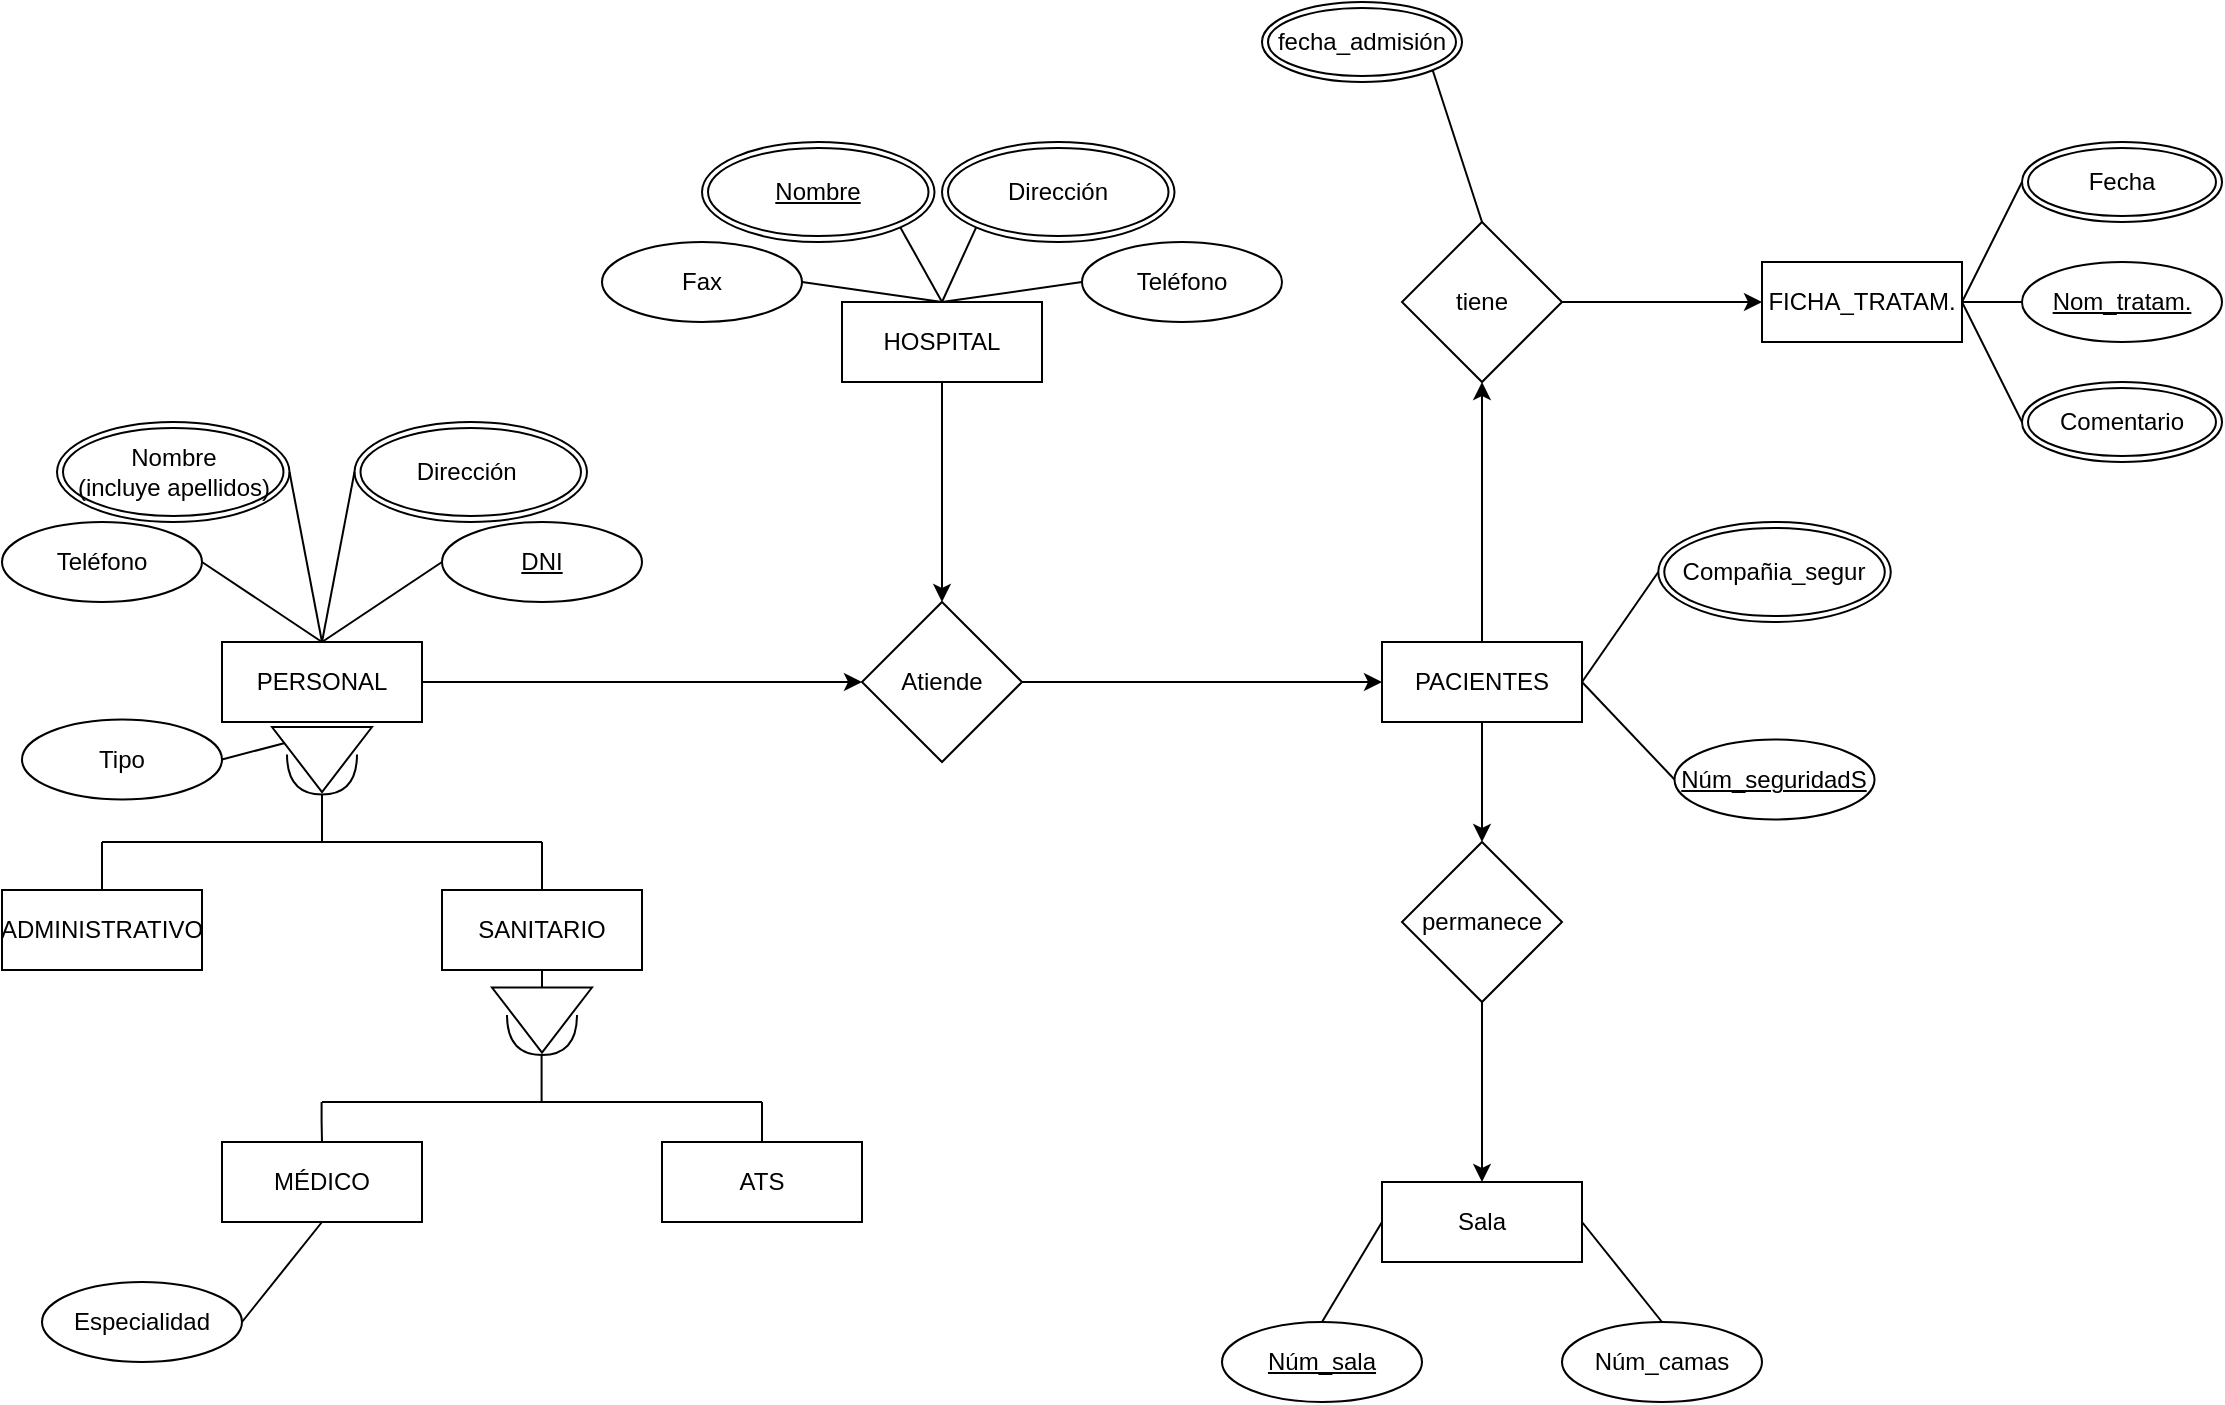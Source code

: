 <mxfile version="22.0.4" type="device">
  <diagram name="Página-1" id="XsXsVFwwkH-qLdA6Rkb0">
    <mxGraphModel dx="1393" dy="1585" grid="1" gridSize="10" guides="1" tooltips="1" connect="1" arrows="1" fold="1" page="1" pageScale="1" pageWidth="1169" pageHeight="827" math="0" shadow="0">
      <root>
        <mxCell id="0" />
        <mxCell id="1" parent="0" />
        <mxCell id="9dnLwGxHg17GgCTM5fTW-45" style="edgeStyle=orthogonalEdgeStyle;rounded=0;orthogonalLoop=1;jettySize=auto;html=1;exitX=0.5;exitY=1;exitDx=0;exitDy=0;entryX=0.5;entryY=0;entryDx=0;entryDy=0;" edge="1" parent="1" source="9dnLwGxHg17GgCTM5fTW-1" target="9dnLwGxHg17GgCTM5fTW-42">
          <mxGeometry relative="1" as="geometry" />
        </mxCell>
        <mxCell id="9dnLwGxHg17GgCTM5fTW-1" value="HOSPITAL" style="whiteSpace=wrap;html=1;align=center;" vertex="1" parent="1">
          <mxGeometry x="520" y="100" width="100" height="40" as="geometry" />
        </mxCell>
        <mxCell id="9dnLwGxHg17GgCTM5fTW-43" value="" style="edgeStyle=orthogonalEdgeStyle;rounded=0;orthogonalLoop=1;jettySize=auto;html=1;" edge="1" parent="1" source="9dnLwGxHg17GgCTM5fTW-2" target="9dnLwGxHg17GgCTM5fTW-42">
          <mxGeometry relative="1" as="geometry" />
        </mxCell>
        <mxCell id="9dnLwGxHg17GgCTM5fTW-2" value="PERSONAL" style="whiteSpace=wrap;html=1;align=center;" vertex="1" parent="1">
          <mxGeometry x="210" y="270" width="100" height="40" as="geometry" />
        </mxCell>
        <mxCell id="9dnLwGxHg17GgCTM5fTW-64" value="" style="edgeStyle=orthogonalEdgeStyle;rounded=0;orthogonalLoop=1;jettySize=auto;html=1;" edge="1" parent="1" source="9dnLwGxHg17GgCTM5fTW-3" target="9dnLwGxHg17GgCTM5fTW-63">
          <mxGeometry relative="1" as="geometry" />
        </mxCell>
        <mxCell id="9dnLwGxHg17GgCTM5fTW-73" value="" style="edgeStyle=orthogonalEdgeStyle;rounded=0;orthogonalLoop=1;jettySize=auto;html=1;" edge="1" parent="1" source="9dnLwGxHg17GgCTM5fTW-3" target="9dnLwGxHg17GgCTM5fTW-72">
          <mxGeometry relative="1" as="geometry" />
        </mxCell>
        <mxCell id="9dnLwGxHg17GgCTM5fTW-3" value="PACIENTES" style="whiteSpace=wrap;html=1;align=center;" vertex="1" parent="1">
          <mxGeometry x="790" y="270" width="100" height="40" as="geometry" />
        </mxCell>
        <mxCell id="9dnLwGxHg17GgCTM5fTW-4" value="MÉDICO" style="whiteSpace=wrap;html=1;align=center;" vertex="1" parent="1">
          <mxGeometry x="210" y="520" width="100" height="40" as="geometry" />
        </mxCell>
        <mxCell id="9dnLwGxHg17GgCTM5fTW-5" value="SANITARIO" style="whiteSpace=wrap;html=1;align=center;" vertex="1" parent="1">
          <mxGeometry x="320" y="394" width="100" height="40" as="geometry" />
        </mxCell>
        <mxCell id="9dnLwGxHg17GgCTM5fTW-6" value="ADMINISTRATIVO" style="whiteSpace=wrap;html=1;align=center;" vertex="1" parent="1">
          <mxGeometry x="100" y="394" width="100" height="40" as="geometry" />
        </mxCell>
        <mxCell id="9dnLwGxHg17GgCTM5fTW-7" value="ATS" style="whiteSpace=wrap;html=1;align=center;" vertex="1" parent="1">
          <mxGeometry x="430" y="520" width="100" height="40" as="geometry" />
        </mxCell>
        <mxCell id="9dnLwGxHg17GgCTM5fTW-8" value="" style="triangle;whiteSpace=wrap;html=1;rotation=90;" vertex="1" parent="1">
          <mxGeometry x="243.75" y="303.75" width="32.5" height="50" as="geometry" />
        </mxCell>
        <mxCell id="9dnLwGxHg17GgCTM5fTW-9" value="" style="shape=requiredInterface;html=1;verticalLabelPosition=bottom;sketch=0;rotation=90;" vertex="1" parent="1">
          <mxGeometry x="250" y="318.75" width="20" height="35" as="geometry" />
        </mxCell>
        <mxCell id="9dnLwGxHg17GgCTM5fTW-10" value="" style="endArrow=none;html=1;rounded=0;entryX=1;entryY=0.5;entryDx=0;entryDy=0;entryPerimeter=0;" edge="1" parent="1" target="9dnLwGxHg17GgCTM5fTW-9">
          <mxGeometry width="50" height="50" relative="1" as="geometry">
            <mxPoint x="260" y="370" as="sourcePoint" />
            <mxPoint x="610" y="470" as="targetPoint" />
          </mxGeometry>
        </mxCell>
        <mxCell id="9dnLwGxHg17GgCTM5fTW-12" value="" style="endArrow=none;html=1;rounded=0;entryX=1;entryY=0.5;entryDx=0;entryDy=0;entryPerimeter=0;" edge="1" parent="1">
          <mxGeometry width="50" height="50" relative="1" as="geometry">
            <mxPoint x="370" y="370" as="sourcePoint" />
            <mxPoint x="260" y="370" as="targetPoint" />
            <Array as="points">
              <mxPoint x="300" y="370" />
            </Array>
          </mxGeometry>
        </mxCell>
        <mxCell id="9dnLwGxHg17GgCTM5fTW-13" value="" style="endArrow=none;html=1;rounded=0;entryX=1;entryY=0.5;entryDx=0;entryDy=0;entryPerimeter=0;" edge="1" parent="1">
          <mxGeometry width="50" height="50" relative="1" as="geometry">
            <mxPoint x="260" y="370" as="sourcePoint" />
            <mxPoint x="150" y="370" as="targetPoint" />
            <Array as="points">
              <mxPoint x="190" y="370" />
            </Array>
          </mxGeometry>
        </mxCell>
        <mxCell id="9dnLwGxHg17GgCTM5fTW-14" value="" style="endArrow=none;html=1;rounded=0;entryX=0.5;entryY=0;entryDx=0;entryDy=0;" edge="1" parent="1" target="9dnLwGxHg17GgCTM5fTW-5">
          <mxGeometry width="50" height="50" relative="1" as="geometry">
            <mxPoint x="370" y="370" as="sourcePoint" />
            <mxPoint x="280" y="390" as="targetPoint" />
            <Array as="points" />
          </mxGeometry>
        </mxCell>
        <mxCell id="9dnLwGxHg17GgCTM5fTW-15" value="" style="endArrow=none;html=1;rounded=0;entryX=0.5;entryY=0;entryDx=0;entryDy=0;" edge="1" parent="1" target="9dnLwGxHg17GgCTM5fTW-6">
          <mxGeometry width="50" height="50" relative="1" as="geometry">
            <mxPoint x="150" y="370" as="sourcePoint" />
            <mxPoint x="150" y="394" as="targetPoint" />
            <Array as="points" />
          </mxGeometry>
        </mxCell>
        <mxCell id="9dnLwGxHg17GgCTM5fTW-16" value="" style="triangle;whiteSpace=wrap;html=1;rotation=90;" vertex="1" parent="1">
          <mxGeometry x="353.75" y="434" width="32.5" height="50" as="geometry" />
        </mxCell>
        <mxCell id="9dnLwGxHg17GgCTM5fTW-17" value="" style="shape=requiredInterface;html=1;verticalLabelPosition=bottom;sketch=0;rotation=90;" vertex="1" parent="1">
          <mxGeometry x="360" y="449" width="20" height="35" as="geometry" />
        </mxCell>
        <mxCell id="9dnLwGxHg17GgCTM5fTW-19" value="" style="endArrow=none;html=1;rounded=0;entryX=1;entryY=0.5;entryDx=0;entryDy=0;entryPerimeter=0;" edge="1" parent="1">
          <mxGeometry width="50" height="50" relative="1" as="geometry">
            <mxPoint x="369.8" y="500" as="sourcePoint" />
            <mxPoint x="369.8" y="476" as="targetPoint" />
          </mxGeometry>
        </mxCell>
        <mxCell id="9dnLwGxHg17GgCTM5fTW-20" value="" style="endArrow=none;html=1;rounded=0;entryX=1;entryY=0.5;entryDx=0;entryDy=0;entryPerimeter=0;" edge="1" parent="1">
          <mxGeometry width="50" height="50" relative="1" as="geometry">
            <mxPoint x="480" y="500" as="sourcePoint" />
            <mxPoint x="370" y="500" as="targetPoint" />
            <Array as="points">
              <mxPoint x="410" y="500" />
            </Array>
          </mxGeometry>
        </mxCell>
        <mxCell id="9dnLwGxHg17GgCTM5fTW-21" value="" style="endArrow=none;html=1;rounded=0;entryX=1;entryY=0.5;entryDx=0;entryDy=0;entryPerimeter=0;" edge="1" parent="1">
          <mxGeometry width="50" height="50" relative="1" as="geometry">
            <mxPoint x="370" y="500" as="sourcePoint" />
            <mxPoint x="260" y="500" as="targetPoint" />
            <Array as="points">
              <mxPoint x="300" y="500" />
            </Array>
          </mxGeometry>
        </mxCell>
        <mxCell id="9dnLwGxHg17GgCTM5fTW-22" value="" style="endArrow=none;html=1;rounded=0;entryX=0.5;entryY=0;entryDx=0;entryDy=0;" edge="1" parent="1" target="9dnLwGxHg17GgCTM5fTW-7">
          <mxGeometry width="50" height="50" relative="1" as="geometry">
            <mxPoint x="480" y="500" as="sourcePoint" />
            <mxPoint x="390" y="520" as="targetPoint" />
            <Array as="points">
              <mxPoint x="480" y="510" />
            </Array>
          </mxGeometry>
        </mxCell>
        <mxCell id="9dnLwGxHg17GgCTM5fTW-23" value="" style="endArrow=none;html=1;rounded=0;entryX=0.5;entryY=0;entryDx=0;entryDy=0;" edge="1" parent="1" target="9dnLwGxHg17GgCTM5fTW-4">
          <mxGeometry width="50" height="50" relative="1" as="geometry">
            <mxPoint x="259.8" y="500" as="sourcePoint" />
            <mxPoint x="259.8" y="520" as="targetPoint" />
            <Array as="points">
              <mxPoint x="259.8" y="510" />
            </Array>
          </mxGeometry>
        </mxCell>
        <mxCell id="9dnLwGxHg17GgCTM5fTW-29" value="" style="endArrow=none;html=1;rounded=0;entryX=0.246;entryY=0.87;entryDx=0;entryDy=0;entryPerimeter=0;exitX=1;exitY=0.5;exitDx=0;exitDy=0;" edge="1" parent="1" source="9dnLwGxHg17GgCTM5fTW-30" target="9dnLwGxHg17GgCTM5fTW-8">
          <mxGeometry width="50" height="50" relative="1" as="geometry">
            <mxPoint x="200" y="320" as="sourcePoint" />
            <mxPoint x="430" y="520" as="targetPoint" />
          </mxGeometry>
        </mxCell>
        <mxCell id="9dnLwGxHg17GgCTM5fTW-30" value="Tipo" style="ellipse;whiteSpace=wrap;html=1;align=center;" vertex="1" parent="1">
          <mxGeometry x="110" y="308.75" width="100" height="40" as="geometry" />
        </mxCell>
        <mxCell id="9dnLwGxHg17GgCTM5fTW-31" value="Especialidad" style="ellipse;whiteSpace=wrap;html=1;align=center;" vertex="1" parent="1">
          <mxGeometry x="120" y="590" width="100" height="40" as="geometry" />
        </mxCell>
        <mxCell id="9dnLwGxHg17GgCTM5fTW-32" value="" style="endArrow=none;html=1;rounded=0;entryX=0.5;entryY=1;entryDx=0;entryDy=0;exitX=1;exitY=0.5;exitDx=0;exitDy=0;" edge="1" parent="1" source="9dnLwGxHg17GgCTM5fTW-31" target="9dnLwGxHg17GgCTM5fTW-4">
          <mxGeometry width="50" height="50" relative="1" as="geometry">
            <mxPoint x="380" y="510" as="sourcePoint" />
            <mxPoint x="270" y="510" as="targetPoint" />
            <Array as="points" />
          </mxGeometry>
        </mxCell>
        <mxCell id="9dnLwGxHg17GgCTM5fTW-33" value="" style="endArrow=none;html=1;rounded=0;exitX=0;exitY=0.5;exitDx=0;exitDy=0;entryX=0.5;entryY=1;entryDx=0;entryDy=0;" edge="1" parent="1" source="9dnLwGxHg17GgCTM5fTW-16" target="9dnLwGxHg17GgCTM5fTW-5">
          <mxGeometry width="50" height="50" relative="1" as="geometry">
            <mxPoint x="380" y="380" as="sourcePoint" />
            <mxPoint x="370" y="440" as="targetPoint" />
            <Array as="points" />
          </mxGeometry>
        </mxCell>
        <mxCell id="9dnLwGxHg17GgCTM5fTW-34" value="DNI" style="ellipse;whiteSpace=wrap;html=1;align=center;fontStyle=4;" vertex="1" parent="1">
          <mxGeometry x="320" y="210" width="100" height="40" as="geometry" />
        </mxCell>
        <mxCell id="9dnLwGxHg17GgCTM5fTW-35" value="Nombre&lt;br&gt;(incluye apellidos)" style="ellipse;shape=doubleEllipse;margin=3;whiteSpace=wrap;html=1;align=center;" vertex="1" parent="1">
          <mxGeometry x="127.5" y="160" width="116.25" height="50" as="geometry" />
        </mxCell>
        <mxCell id="9dnLwGxHg17GgCTM5fTW-36" value="Dirección&lt;span style=&quot;white-space: pre;&quot;&gt;&#x9;&lt;/span&gt;" style="ellipse;shape=doubleEllipse;margin=3;whiteSpace=wrap;html=1;align=center;" vertex="1" parent="1">
          <mxGeometry x="276.25" y="160" width="116.25" height="50" as="geometry" />
        </mxCell>
        <mxCell id="9dnLwGxHg17GgCTM5fTW-37" value="Teléfono" style="ellipse;whiteSpace=wrap;html=1;align=center;" vertex="1" parent="1">
          <mxGeometry x="100" y="210" width="100" height="40" as="geometry" />
        </mxCell>
        <mxCell id="9dnLwGxHg17GgCTM5fTW-38" value="" style="endArrow=none;html=1;rounded=0;entryX=0.5;entryY=0;entryDx=0;entryDy=0;exitX=0;exitY=0.5;exitDx=0;exitDy=0;" edge="1" parent="1" source="9dnLwGxHg17GgCTM5fTW-34" target="9dnLwGxHg17GgCTM5fTW-2">
          <mxGeometry width="50" height="50" relative="1" as="geometry">
            <mxPoint x="270" y="380" as="sourcePoint" />
            <mxPoint x="160" y="380" as="targetPoint" />
            <Array as="points" />
          </mxGeometry>
        </mxCell>
        <mxCell id="9dnLwGxHg17GgCTM5fTW-39" value="" style="endArrow=none;html=1;rounded=0;exitX=0;exitY=0.5;exitDx=0;exitDy=0;" edge="1" parent="1" source="9dnLwGxHg17GgCTM5fTW-36">
          <mxGeometry width="50" height="50" relative="1" as="geometry">
            <mxPoint x="330" y="240" as="sourcePoint" />
            <mxPoint x="260" y="270" as="targetPoint" />
            <Array as="points" />
          </mxGeometry>
        </mxCell>
        <mxCell id="9dnLwGxHg17GgCTM5fTW-40" value="" style="endArrow=none;html=1;rounded=0;entryX=0.5;entryY=0;entryDx=0;entryDy=0;exitX=1;exitY=0.5;exitDx=0;exitDy=0;" edge="1" parent="1" source="9dnLwGxHg17GgCTM5fTW-35" target="9dnLwGxHg17GgCTM5fTW-2">
          <mxGeometry width="50" height="50" relative="1" as="geometry">
            <mxPoint x="340" y="250" as="sourcePoint" />
            <mxPoint x="280" y="290" as="targetPoint" />
            <Array as="points" />
          </mxGeometry>
        </mxCell>
        <mxCell id="9dnLwGxHg17GgCTM5fTW-41" value="" style="endArrow=none;html=1;rounded=0;entryX=0.5;entryY=0;entryDx=0;entryDy=0;exitX=1;exitY=0.5;exitDx=0;exitDy=0;" edge="1" parent="1" source="9dnLwGxHg17GgCTM5fTW-37" target="9dnLwGxHg17GgCTM5fTW-2">
          <mxGeometry width="50" height="50" relative="1" as="geometry">
            <mxPoint x="350" y="260" as="sourcePoint" />
            <mxPoint x="290" y="300" as="targetPoint" />
            <Array as="points" />
          </mxGeometry>
        </mxCell>
        <mxCell id="9dnLwGxHg17GgCTM5fTW-44" style="edgeStyle=orthogonalEdgeStyle;rounded=0;orthogonalLoop=1;jettySize=auto;html=1;exitX=1;exitY=0.5;exitDx=0;exitDy=0;" edge="1" parent="1" source="9dnLwGxHg17GgCTM5fTW-42" target="9dnLwGxHg17GgCTM5fTW-3">
          <mxGeometry relative="1" as="geometry" />
        </mxCell>
        <mxCell id="9dnLwGxHg17GgCTM5fTW-42" value="Atiende" style="rhombus;whiteSpace=wrap;html=1;" vertex="1" parent="1">
          <mxGeometry x="530" y="250" width="80" height="80" as="geometry" />
        </mxCell>
        <mxCell id="9dnLwGxHg17GgCTM5fTW-46" value="Dirección" style="ellipse;shape=doubleEllipse;margin=3;whiteSpace=wrap;html=1;align=center;" vertex="1" parent="1">
          <mxGeometry x="570" y="20" width="116.25" height="50" as="geometry" />
        </mxCell>
        <mxCell id="9dnLwGxHg17GgCTM5fTW-47" value="&lt;u&gt;Nombre&lt;/u&gt;" style="ellipse;shape=doubleEllipse;margin=3;whiteSpace=wrap;html=1;align=center;" vertex="1" parent="1">
          <mxGeometry x="450" y="20" width="116.25" height="50" as="geometry" />
        </mxCell>
        <mxCell id="9dnLwGxHg17GgCTM5fTW-48" value="Teléfono" style="ellipse;whiteSpace=wrap;html=1;align=center;" vertex="1" parent="1">
          <mxGeometry x="640" y="70" width="100" height="40" as="geometry" />
        </mxCell>
        <mxCell id="9dnLwGxHg17GgCTM5fTW-49" value="Fax" style="ellipse;whiteSpace=wrap;html=1;align=center;" vertex="1" parent="1">
          <mxGeometry x="400" y="70" width="100" height="40" as="geometry" />
        </mxCell>
        <mxCell id="9dnLwGxHg17GgCTM5fTW-50" value="" style="endArrow=none;html=1;rounded=0;entryX=0.5;entryY=0;entryDx=0;entryDy=0;exitX=0;exitY=0.5;exitDx=0;exitDy=0;" edge="1" parent="1" source="9dnLwGxHg17GgCTM5fTW-48" target="9dnLwGxHg17GgCTM5fTW-1">
          <mxGeometry width="50" height="50" relative="1" as="geometry">
            <mxPoint x="680" y="150" as="sourcePoint" />
            <mxPoint x="620" y="190" as="targetPoint" />
            <Array as="points" />
          </mxGeometry>
        </mxCell>
        <mxCell id="9dnLwGxHg17GgCTM5fTW-51" value="" style="endArrow=none;html=1;rounded=0;entryX=0.5;entryY=0;entryDx=0;entryDy=0;exitX=1;exitY=0.5;exitDx=0;exitDy=0;" edge="1" parent="1" source="9dnLwGxHg17GgCTM5fTW-49" target="9dnLwGxHg17GgCTM5fTW-1">
          <mxGeometry width="50" height="50" relative="1" as="geometry">
            <mxPoint x="690" y="160" as="sourcePoint" />
            <mxPoint x="630" y="200" as="targetPoint" />
            <Array as="points" />
          </mxGeometry>
        </mxCell>
        <mxCell id="9dnLwGxHg17GgCTM5fTW-53" value="" style="endArrow=none;html=1;rounded=0;entryX=0.5;entryY=0;entryDx=0;entryDy=0;exitX=1;exitY=1;exitDx=0;exitDy=0;" edge="1" parent="1" source="9dnLwGxHg17GgCTM5fTW-47" target="9dnLwGxHg17GgCTM5fTW-1">
          <mxGeometry width="50" height="50" relative="1" as="geometry">
            <mxPoint x="700" y="170" as="sourcePoint" />
            <mxPoint x="640" y="210" as="targetPoint" />
            <Array as="points" />
          </mxGeometry>
        </mxCell>
        <mxCell id="9dnLwGxHg17GgCTM5fTW-54" value="" style="endArrow=none;html=1;rounded=0;entryX=0.5;entryY=0;entryDx=0;entryDy=0;exitX=0;exitY=1;exitDx=0;exitDy=0;" edge="1" parent="1" source="9dnLwGxHg17GgCTM5fTW-46" target="9dnLwGxHg17GgCTM5fTW-1">
          <mxGeometry width="50" height="50" relative="1" as="geometry">
            <mxPoint x="710" y="180" as="sourcePoint" />
            <mxPoint x="650" y="220" as="targetPoint" />
            <Array as="points" />
          </mxGeometry>
        </mxCell>
        <mxCell id="9dnLwGxHg17GgCTM5fTW-55" value="Núm_seguridadS" style="ellipse;whiteSpace=wrap;html=1;align=center;fontStyle=4;" vertex="1" parent="1">
          <mxGeometry x="936.26" y="318.75" width="100" height="40" as="geometry" />
        </mxCell>
        <mxCell id="9dnLwGxHg17GgCTM5fTW-57" value="Compañia_segur" style="ellipse;shape=doubleEllipse;margin=3;whiteSpace=wrap;html=1;align=center;" vertex="1" parent="1">
          <mxGeometry x="928.14" y="210" width="116.25" height="50" as="geometry" />
        </mxCell>
        <mxCell id="9dnLwGxHg17GgCTM5fTW-60" value="" style="endArrow=none;html=1;rounded=0;entryX=1;entryY=0.5;entryDx=0;entryDy=0;exitX=0;exitY=0.5;exitDx=0;exitDy=0;" edge="1" parent="1" source="9dnLwGxHg17GgCTM5fTW-55" target="9dnLwGxHg17GgCTM5fTW-3">
          <mxGeometry width="50" height="50" relative="1" as="geometry">
            <mxPoint x="875" y="384" as="sourcePoint" />
            <mxPoint x="805" y="394" as="targetPoint" />
            <Array as="points" />
          </mxGeometry>
        </mxCell>
        <mxCell id="9dnLwGxHg17GgCTM5fTW-62" value="" style="endArrow=none;html=1;rounded=0;entryX=1;entryY=0.5;entryDx=0;entryDy=0;exitX=0;exitY=0.5;exitDx=0;exitDy=0;" edge="1" parent="1" source="9dnLwGxHg17GgCTM5fTW-57" target="9dnLwGxHg17GgCTM5fTW-3">
          <mxGeometry width="50" height="50" relative="1" as="geometry">
            <mxPoint x="895" y="404" as="sourcePoint" />
            <mxPoint x="825" y="414" as="targetPoint" />
            <Array as="points" />
          </mxGeometry>
        </mxCell>
        <mxCell id="9dnLwGxHg17GgCTM5fTW-66" value="" style="edgeStyle=orthogonalEdgeStyle;rounded=0;orthogonalLoop=1;jettySize=auto;html=1;entryX=0.5;entryY=0;entryDx=0;entryDy=0;" edge="1" parent="1" source="9dnLwGxHg17GgCTM5fTW-63" target="9dnLwGxHg17GgCTM5fTW-67">
          <mxGeometry relative="1" as="geometry">
            <mxPoint x="840" y="540" as="targetPoint" />
          </mxGeometry>
        </mxCell>
        <mxCell id="9dnLwGxHg17GgCTM5fTW-63" value="permanece" style="rhombus;whiteSpace=wrap;html=1;" vertex="1" parent="1">
          <mxGeometry x="800" y="370" width="80" height="80" as="geometry" />
        </mxCell>
        <mxCell id="9dnLwGxHg17GgCTM5fTW-67" value="Sala" style="whiteSpace=wrap;html=1;align=center;" vertex="1" parent="1">
          <mxGeometry x="790" y="540" width="100" height="40" as="geometry" />
        </mxCell>
        <mxCell id="9dnLwGxHg17GgCTM5fTW-68" value="Núm_sala" style="ellipse;whiteSpace=wrap;html=1;align=center;fontStyle=4;" vertex="1" parent="1">
          <mxGeometry x="710" y="610" width="100" height="40" as="geometry" />
        </mxCell>
        <mxCell id="9dnLwGxHg17GgCTM5fTW-69" value="" style="endArrow=none;html=1;rounded=0;entryX=0;entryY=0.5;entryDx=0;entryDy=0;exitX=0.5;exitY=0;exitDx=0;exitDy=0;" edge="1" parent="1" source="9dnLwGxHg17GgCTM5fTW-68" target="9dnLwGxHg17GgCTM5fTW-67">
          <mxGeometry width="50" height="50" relative="1" as="geometry">
            <mxPoint x="905" y="414" as="sourcePoint" />
            <mxPoint x="835" y="424" as="targetPoint" />
            <Array as="points" />
          </mxGeometry>
        </mxCell>
        <mxCell id="9dnLwGxHg17GgCTM5fTW-70" value="Núm_camas" style="ellipse;whiteSpace=wrap;html=1;align=center;" vertex="1" parent="1">
          <mxGeometry x="880" y="610" width="100" height="40" as="geometry" />
        </mxCell>
        <mxCell id="9dnLwGxHg17GgCTM5fTW-71" value="" style="endArrow=none;html=1;rounded=0;entryX=1;entryY=0.5;entryDx=0;entryDy=0;exitX=0.5;exitY=0;exitDx=0;exitDy=0;" edge="1" parent="1" source="9dnLwGxHg17GgCTM5fTW-70" target="9dnLwGxHg17GgCTM5fTW-67">
          <mxGeometry width="50" height="50" relative="1" as="geometry">
            <mxPoint x="915" y="424" as="sourcePoint" />
            <mxPoint x="845" y="434" as="targetPoint" />
            <Array as="points" />
          </mxGeometry>
        </mxCell>
        <mxCell id="9dnLwGxHg17GgCTM5fTW-75" style="edgeStyle=orthogonalEdgeStyle;rounded=0;orthogonalLoop=1;jettySize=auto;html=1;exitX=1;exitY=0.5;exitDx=0;exitDy=0;" edge="1" parent="1" source="9dnLwGxHg17GgCTM5fTW-72" target="9dnLwGxHg17GgCTM5fTW-74">
          <mxGeometry relative="1" as="geometry" />
        </mxCell>
        <mxCell id="9dnLwGxHg17GgCTM5fTW-72" value="tiene" style="rhombus;whiteSpace=wrap;html=1;" vertex="1" parent="1">
          <mxGeometry x="800" y="60" width="80" height="80" as="geometry" />
        </mxCell>
        <mxCell id="9dnLwGxHg17GgCTM5fTW-74" value="FICHA_TRATAM." style="whiteSpace=wrap;html=1;align=center;" vertex="1" parent="1">
          <mxGeometry x="980" y="80" width="100" height="40" as="geometry" />
        </mxCell>
        <mxCell id="9dnLwGxHg17GgCTM5fTW-77" value="fecha_admisión" style="ellipse;shape=doubleEllipse;margin=3;whiteSpace=wrap;html=1;align=center;" vertex="1" parent="1">
          <mxGeometry x="730" y="-50" width="100" height="40" as="geometry" />
        </mxCell>
        <mxCell id="9dnLwGxHg17GgCTM5fTW-78" value="" style="endArrow=none;html=1;rounded=0;entryX=1;entryY=1;entryDx=0;entryDy=0;exitX=0.5;exitY=0;exitDx=0;exitDy=0;" edge="1" parent="1" source="9dnLwGxHg17GgCTM5fTW-72" target="9dnLwGxHg17GgCTM5fTW-77">
          <mxGeometry relative="1" as="geometry">
            <mxPoint x="660" y="60" as="sourcePoint" />
            <mxPoint x="820" y="60" as="targetPoint" />
          </mxGeometry>
        </mxCell>
        <mxCell id="9dnLwGxHg17GgCTM5fTW-79" value="Fecha" style="ellipse;shape=doubleEllipse;margin=3;whiteSpace=wrap;html=1;align=center;" vertex="1" parent="1">
          <mxGeometry x="1110" y="20" width="100" height="40" as="geometry" />
        </mxCell>
        <mxCell id="9dnLwGxHg17GgCTM5fTW-80" value="Comentario" style="ellipse;shape=doubleEllipse;margin=3;whiteSpace=wrap;html=1;align=center;" vertex="1" parent="1">
          <mxGeometry x="1110" y="140" width="100" height="40" as="geometry" />
        </mxCell>
        <mxCell id="9dnLwGxHg17GgCTM5fTW-82" value="Nom_tratam." style="ellipse;whiteSpace=wrap;html=1;align=center;fontStyle=4;" vertex="1" parent="1">
          <mxGeometry x="1110" y="80" width="100" height="40" as="geometry" />
        </mxCell>
        <mxCell id="9dnLwGxHg17GgCTM5fTW-83" value="" style="endArrow=none;html=1;rounded=0;entryX=0;entryY=0.5;entryDx=0;entryDy=0;exitX=1;exitY=0.5;exitDx=0;exitDy=0;" edge="1" parent="1" source="9dnLwGxHg17GgCTM5fTW-74" target="9dnLwGxHg17GgCTM5fTW-82">
          <mxGeometry relative="1" as="geometry">
            <mxPoint x="1120" y="260" as="sourcePoint" />
            <mxPoint x="1280" y="260" as="targetPoint" />
          </mxGeometry>
        </mxCell>
        <mxCell id="9dnLwGxHg17GgCTM5fTW-84" value="" style="endArrow=none;html=1;rounded=0;entryX=0;entryY=0.5;entryDx=0;entryDy=0;exitX=1;exitY=0.5;exitDx=0;exitDy=0;" edge="1" parent="1" source="9dnLwGxHg17GgCTM5fTW-74" target="9dnLwGxHg17GgCTM5fTW-80">
          <mxGeometry relative="1" as="geometry">
            <mxPoint x="1120" y="260" as="sourcePoint" />
            <mxPoint x="1280" y="260" as="targetPoint" />
          </mxGeometry>
        </mxCell>
        <mxCell id="9dnLwGxHg17GgCTM5fTW-85" value="" style="endArrow=none;html=1;rounded=0;entryX=0;entryY=0.5;entryDx=0;entryDy=0;exitX=1;exitY=0.5;exitDx=0;exitDy=0;" edge="1" parent="1" source="9dnLwGxHg17GgCTM5fTW-74" target="9dnLwGxHg17GgCTM5fTW-79">
          <mxGeometry relative="1" as="geometry">
            <mxPoint x="1120" y="260" as="sourcePoint" />
            <mxPoint x="1280" y="260" as="targetPoint" />
          </mxGeometry>
        </mxCell>
      </root>
    </mxGraphModel>
  </diagram>
</mxfile>
